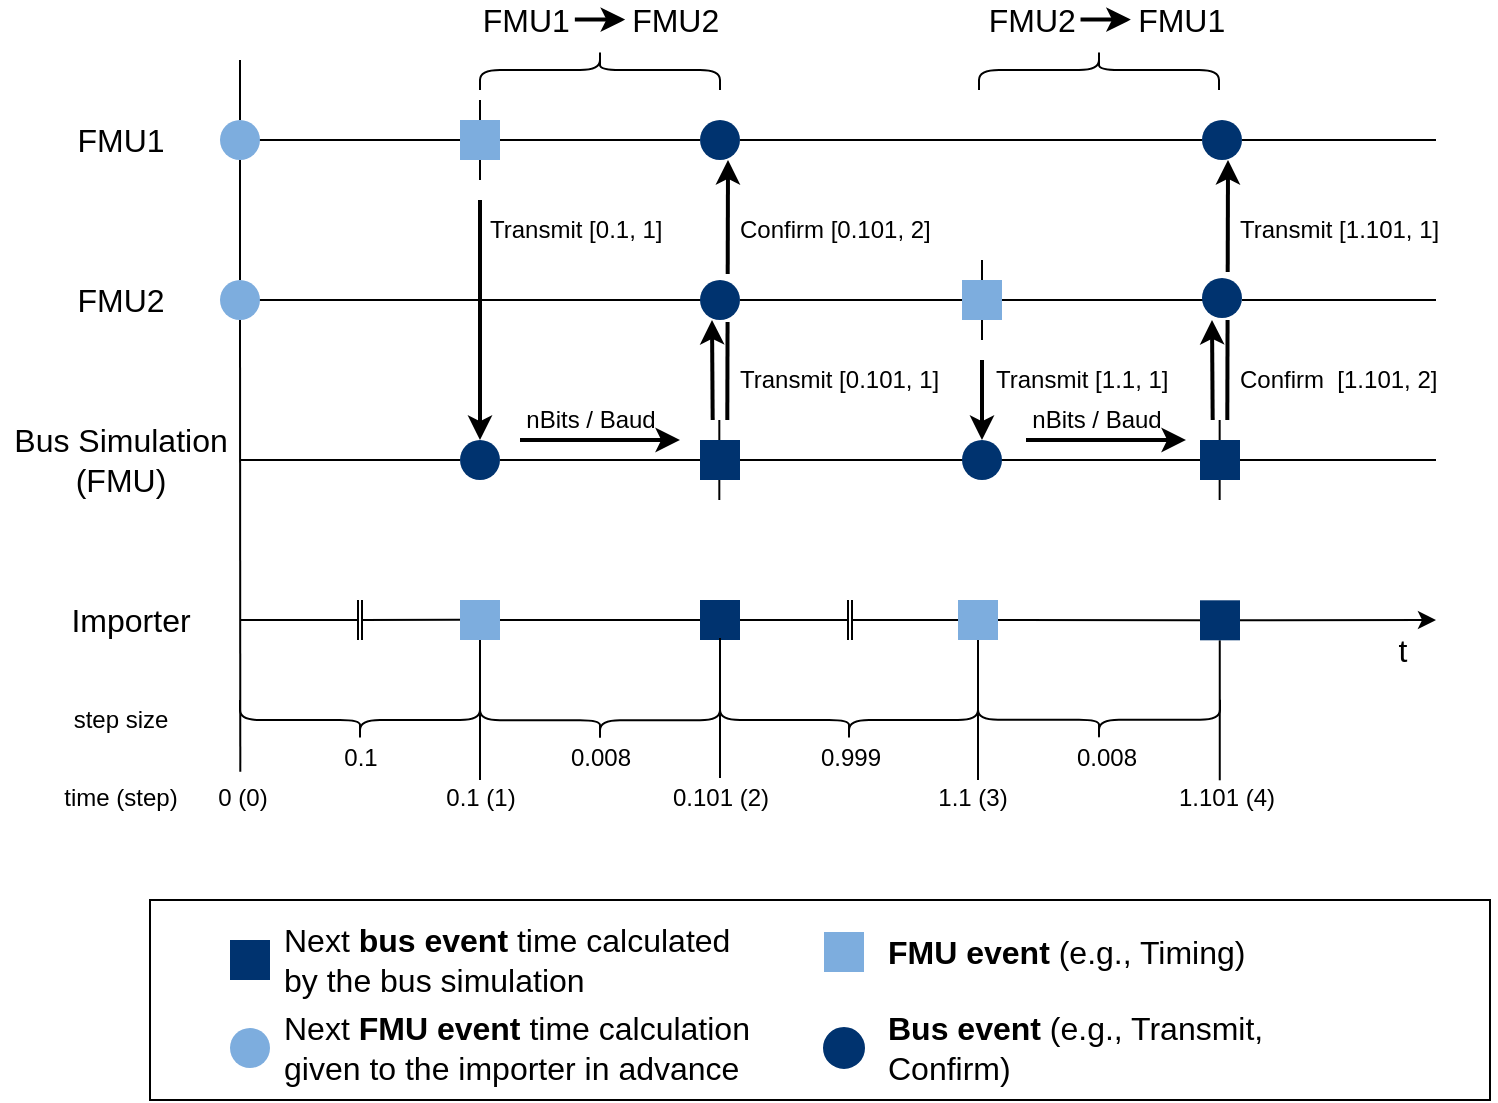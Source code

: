 <mxfile version="21.3.7" type="device">
  <diagram id="DTPX41E55AQL9_UQbjae" name="Page-1">
    <mxGraphModel dx="455" dy="256" grid="1" gridSize="10" guides="1" tooltips="1" connect="1" arrows="1" fold="1" page="1" pageScale="1" pageWidth="850" pageHeight="1100" math="0" shadow="0">
      <root>
        <mxCell id="0" />
        <mxCell id="1" parent="0" />
        <mxCell id="QqPRRxccWku8Uj0Qq3yJ-15" value="" style="endArrow=none;html=1;rounded=0;" parent="1" target="QqPRRxccWku8Uj0Qq3yJ-14" edge="1">
          <mxGeometry width="50" height="50" relative="1" as="geometry">
            <mxPoint x="118" y="120" as="sourcePoint" />
            <mxPoint x="718" y="120" as="targetPoint" />
          </mxGeometry>
        </mxCell>
        <mxCell id="76jpG1Hz2QuS-Rk8o9wJ-1" value="" style="endArrow=classic;html=1;rounded=0;startArrow=none;" parent="1" source="76jpG1Hz2QuS-Rk8o9wJ-82" edge="1">
          <mxGeometry width="50" height="50" relative="1" as="geometry">
            <mxPoint x="118" y="360" as="sourcePoint" />
            <mxPoint x="718" y="360" as="targetPoint" />
          </mxGeometry>
        </mxCell>
        <mxCell id="76jpG1Hz2QuS-Rk8o9wJ-2" value="" style="endArrow=none;html=1;rounded=0;startArrow=none;" parent="1" source="76jpG1Hz2QuS-Rk8o9wJ-32" edge="1">
          <mxGeometry width="50" height="50" relative="1" as="geometry">
            <mxPoint x="118" y="400" as="sourcePoint" />
            <mxPoint x="120" y="80" as="targetPoint" />
          </mxGeometry>
        </mxCell>
        <mxCell id="76jpG1Hz2QuS-Rk8o9wJ-3" value="" style="endArrow=none;html=1;rounded=0;startArrow=none;" parent="1" source="QqPRRxccWku8Uj0Qq3yJ-16" edge="1">
          <mxGeometry width="50" height="50" relative="1" as="geometry">
            <mxPoint x="118" y="120" as="sourcePoint" />
            <mxPoint x="718" y="120" as="targetPoint" />
          </mxGeometry>
        </mxCell>
        <mxCell id="76jpG1Hz2QuS-Rk8o9wJ-4" value="" style="endArrow=none;html=1;rounded=0;" parent="1" edge="1">
          <mxGeometry width="50" height="50" relative="1" as="geometry">
            <mxPoint x="118" y="200" as="sourcePoint" />
            <mxPoint x="718" y="200" as="targetPoint" />
          </mxGeometry>
        </mxCell>
        <mxCell id="76jpG1Hz2QuS-Rk8o9wJ-5" value="" style="endArrow=none;html=1;rounded=0;startArrow=none;" parent="1" source="76jpG1Hz2QuS-Rk8o9wJ-86" edge="1">
          <mxGeometry width="50" height="50" relative="1" as="geometry">
            <mxPoint x="370" y="280" as="sourcePoint" />
            <mxPoint x="718" y="280" as="targetPoint" />
          </mxGeometry>
        </mxCell>
        <mxCell id="76jpG1Hz2QuS-Rk8o9wJ-6" value="" style="endArrow=none;html=1;rounded=0;" parent="1" edge="1">
          <mxGeometry width="50" height="50" relative="1" as="geometry">
            <mxPoint x="240" y="140" as="sourcePoint" />
            <mxPoint x="240" y="100" as="targetPoint" />
          </mxGeometry>
        </mxCell>
        <mxCell id="76jpG1Hz2QuS-Rk8o9wJ-7" value="" style="whiteSpace=wrap;html=1;aspect=fixed;fillColor=#7DADDE;strokeColor=none;fontColor=#ffffff;" parent="1" vertex="1">
          <mxGeometry x="230" y="110" width="20" height="20" as="geometry" />
        </mxCell>
        <mxCell id="76jpG1Hz2QuS-Rk8o9wJ-13" value="" style="whiteSpace=wrap;html=1;aspect=fixed;fillColor=#7DADDE;strokeColor=none;fontColor=#ffffff;" parent="1" vertex="1">
          <mxGeometry x="230" y="350" width="20" height="20" as="geometry" />
        </mxCell>
        <mxCell id="76jpG1Hz2QuS-Rk8o9wJ-14" value="" style="endArrow=none;html=1;rounded=0;sourcePerimeterSpacing=0;" parent="1" edge="1">
          <mxGeometry width="50" height="50" relative="1" as="geometry">
            <mxPoint x="120" y="360" as="sourcePoint" />
            <mxPoint x="179" y="360" as="targetPoint" />
          </mxGeometry>
        </mxCell>
        <mxCell id="76jpG1Hz2QuS-Rk8o9wJ-16" value="" style="endArrow=classic;html=1;rounded=0;strokeWidth=2;" parent="1" edge="1">
          <mxGeometry width="50" height="50" relative="1" as="geometry">
            <mxPoint x="240" y="150" as="sourcePoint" />
            <mxPoint x="240" y="270" as="targetPoint" />
          </mxGeometry>
        </mxCell>
        <mxCell id="76jpG1Hz2QuS-Rk8o9wJ-19" value="" style="endArrow=none;html=1;rounded=0;" parent="1" edge="1">
          <mxGeometry width="50" height="50" relative="1" as="geometry">
            <mxPoint x="120" y="280" as="sourcePoint" />
            <mxPoint x="230.0" y="280" as="targetPoint" />
          </mxGeometry>
        </mxCell>
        <mxCell id="76jpG1Hz2QuS-Rk8o9wJ-21" value="" style="endArrow=none;html=1;rounded=0;startArrow=none;" parent="1" edge="1">
          <mxGeometry width="50" height="50" relative="1" as="geometry">
            <mxPoint x="250.0" y="280" as="sourcePoint" />
            <mxPoint x="350" y="280" as="targetPoint" />
          </mxGeometry>
        </mxCell>
        <mxCell id="76jpG1Hz2QuS-Rk8o9wJ-23" value="" style="whiteSpace=wrap;html=1;aspect=fixed;fillColor=#00336F;strokeColor=none;fontColor=#ffffff;" parent="1" vertex="1">
          <mxGeometry x="350" y="350" width="20" height="20" as="geometry" />
        </mxCell>
        <mxCell id="76jpG1Hz2QuS-Rk8o9wJ-24" value="" style="endArrow=none;html=1;rounded=0;startArrow=none;" parent="1" source="76jpG1Hz2QuS-Rk8o9wJ-13" target="76jpG1Hz2QuS-Rk8o9wJ-23" edge="1">
          <mxGeometry width="50" height="50" relative="1" as="geometry">
            <mxPoint x="250" y="360.0" as="sourcePoint" />
            <mxPoint x="718" y="360.0" as="targetPoint" />
          </mxGeometry>
        </mxCell>
        <mxCell id="76jpG1Hz2QuS-Rk8o9wJ-26" value="" style="endArrow=none;html=1;rounded=0;" parent="1" edge="1">
          <mxGeometry width="50" height="50" relative="1" as="geometry">
            <mxPoint x="359.66" y="300" as="sourcePoint" />
            <mxPoint x="359.66" y="260" as="targetPoint" />
          </mxGeometry>
        </mxCell>
        <mxCell id="76jpG1Hz2QuS-Rk8o9wJ-27" value="" style="whiteSpace=wrap;html=1;aspect=fixed;fillColor=#00336F;strokeColor=none;fontColor=#ffffff;" parent="1" vertex="1">
          <mxGeometry x="350" y="270" width="20" height="20" as="geometry" />
        </mxCell>
        <mxCell id="76jpG1Hz2QuS-Rk8o9wJ-28" value="" style="endArrow=classic;html=1;rounded=0;strokeWidth=2;" parent="1" edge="1">
          <mxGeometry width="50" height="50" relative="1" as="geometry">
            <mxPoint x="363.65" y="260" as="sourcePoint" />
            <mxPoint x="364" y="130" as="targetPoint" />
          </mxGeometry>
        </mxCell>
        <mxCell id="76jpG1Hz2QuS-Rk8o9wJ-31" value="" style="shape=curlyBracket;whiteSpace=wrap;html=1;rounded=1;flipH=1;fillColor=default;rotation=-90;" parent="1" vertex="1">
          <mxGeometry x="290" y="25" width="20" height="120" as="geometry" />
        </mxCell>
        <mxCell id="76jpG1Hz2QuS-Rk8o9wJ-32" value="" style="ellipse;whiteSpace=wrap;html=1;aspect=fixed;fillColor=#7DADDE;fontColor=#ffffff;strokeColor=none;" parent="1" vertex="1">
          <mxGeometry x="110" y="110" width="20" height="20" as="geometry" />
        </mxCell>
        <mxCell id="76jpG1Hz2QuS-Rk8o9wJ-33" value="" style="endArrow=none;html=1;rounded=0;startArrow=none;" parent="1" source="76jpG1Hz2QuS-Rk8o9wJ-34" target="76jpG1Hz2QuS-Rk8o9wJ-32" edge="1">
          <mxGeometry width="50" height="50" relative="1" as="geometry">
            <mxPoint x="118.0" y="400" as="sourcePoint" />
            <mxPoint x="118.0" y="40" as="targetPoint" />
          </mxGeometry>
        </mxCell>
        <mxCell id="76jpG1Hz2QuS-Rk8o9wJ-34" value="" style="ellipse;whiteSpace=wrap;html=1;aspect=fixed;fillColor=#7DADDE;fontColor=#ffffff;strokeColor=none;" parent="1" vertex="1">
          <mxGeometry x="110" y="190" width="20" height="20" as="geometry" />
        </mxCell>
        <mxCell id="76jpG1Hz2QuS-Rk8o9wJ-35" value="" style="endArrow=none;html=1;rounded=0;exitX=0.483;exitY=0.061;exitDx=0;exitDy=0;exitPerimeter=0;" parent="1" source="76jpG1Hz2QuS-Rk8o9wJ-50" target="76jpG1Hz2QuS-Rk8o9wJ-34" edge="1">
          <mxGeometry width="50" height="50" relative="1" as="geometry">
            <mxPoint x="120" y="400" as="sourcePoint" />
            <mxPoint x="119.94" y="130.0" as="targetPoint" />
          </mxGeometry>
        </mxCell>
        <mxCell id="76jpG1Hz2QuS-Rk8o9wJ-38" value="" style="shape=curlyBracket;whiteSpace=wrap;html=1;rounded=1;flipH=1;fillColor=default;rotation=90;" parent="1" vertex="1">
          <mxGeometry x="170" y="350" width="20" height="120" as="geometry" />
        </mxCell>
        <mxCell id="76jpG1Hz2QuS-Rk8o9wJ-41" value="" style="endArrow=none;html=1;rounded=0;entryX=0.5;entryY=1;entryDx=0;entryDy=0;" parent="1" target="76jpG1Hz2QuS-Rk8o9wJ-13" edge="1">
          <mxGeometry width="50" height="50" relative="1" as="geometry">
            <mxPoint x="240" y="440" as="sourcePoint" />
            <mxPoint x="240.0" y="371" as="targetPoint" />
          </mxGeometry>
        </mxCell>
        <mxCell id="76jpG1Hz2QuS-Rk8o9wJ-42" value="" style="shape=curlyBracket;whiteSpace=wrap;html=1;rounded=1;flipH=1;fillColor=default;rotation=90;" parent="1" vertex="1">
          <mxGeometry x="290" y="350.15" width="20" height="120" as="geometry" />
        </mxCell>
        <mxCell id="76jpG1Hz2QuS-Rk8o9wJ-43" value="" style="endArrow=none;html=1;rounded=0;" parent="1" edge="1">
          <mxGeometry width="50" height="50" relative="1" as="geometry">
            <mxPoint x="360" y="439" as="sourcePoint" />
            <mxPoint x="360" y="369" as="targetPoint" />
          </mxGeometry>
        </mxCell>
        <mxCell id="76jpG1Hz2QuS-Rk8o9wJ-44" value="FMU1" style="text;html=1;align=center;verticalAlign=middle;resizable=0;points=[];autosize=1;strokeColor=none;fillColor=none;fontSize=16;" parent="1" vertex="1">
          <mxGeometry x="30" y="110" width="60" height="20" as="geometry" />
        </mxCell>
        <mxCell id="76jpG1Hz2QuS-Rk8o9wJ-45" value="FMU2" style="text;html=1;align=center;verticalAlign=middle;resizable=0;points=[];autosize=1;strokeColor=none;fillColor=none;fontSize=16;" parent="1" vertex="1">
          <mxGeometry x="30" y="190" width="60" height="20" as="geometry" />
        </mxCell>
        <mxCell id="76jpG1Hz2QuS-Rk8o9wJ-46" value="Bus Simulation&lt;br&gt;(FMU)" style="text;html=1;align=center;verticalAlign=middle;resizable=0;points=[];autosize=1;strokeColor=none;fillColor=none;fontSize=16;" parent="1" vertex="1">
          <mxGeometry y="260" width="120" height="40" as="geometry" />
        </mxCell>
        <mxCell id="76jpG1Hz2QuS-Rk8o9wJ-47" value="step size" style="text;html=1;align=center;verticalAlign=middle;resizable=0;points=[];autosize=1;strokeColor=none;fillColor=none;" parent="1" vertex="1">
          <mxGeometry x="30" y="400.15" width="60" height="20" as="geometry" />
        </mxCell>
        <mxCell id="76jpG1Hz2QuS-Rk8o9wJ-48" value="time (step)" style="text;html=1;align=center;verticalAlign=middle;resizable=0;points=[];autosize=1;strokeColor=none;fillColor=none;" parent="1" vertex="1">
          <mxGeometry x="20" y="434" width="80" height="30" as="geometry" />
        </mxCell>
        <mxCell id="76jpG1Hz2QuS-Rk8o9wJ-50" value="0 (0)" style="text;html=1;align=center;verticalAlign=middle;resizable=0;points=[];autosize=1;strokeColor=none;fillColor=none;" parent="1" vertex="1">
          <mxGeometry x="96" y="434" width="50" height="30" as="geometry" />
        </mxCell>
        <mxCell id="76jpG1Hz2QuS-Rk8o9wJ-51" value="0.1&amp;nbsp;(1)" style="text;html=1;align=center;verticalAlign=middle;resizable=0;points=[];autosize=1;strokeColor=none;fillColor=none;" parent="1" vertex="1">
          <mxGeometry x="210" y="434" width="60" height="30" as="geometry" />
        </mxCell>
        <mxCell id="76jpG1Hz2QuS-Rk8o9wJ-53" value="0.101 (2)" style="text;html=1;align=center;verticalAlign=middle;resizable=0;points=[];autosize=1;strokeColor=none;fillColor=none;" parent="1" vertex="1">
          <mxGeometry x="320" y="434" width="80" height="30" as="geometry" />
        </mxCell>
        <mxCell id="76jpG1Hz2QuS-Rk8o9wJ-59" value="" style="endArrow=classic;html=1;rounded=0;strokeWidth=2;" parent="1" edge="1">
          <mxGeometry width="50" height="50" relative="1" as="geometry">
            <mxPoint x="260" y="270" as="sourcePoint" />
            <mxPoint x="340" y="270" as="targetPoint" />
          </mxGeometry>
        </mxCell>
        <mxCell id="76jpG1Hz2QuS-Rk8o9wJ-60" value="nBits / Baud" style="text;html=1;align=center;verticalAlign=middle;resizable=0;points=[];autosize=1;strokeColor=none;fillColor=none;strokeWidth=2;" parent="1" vertex="1">
          <mxGeometry x="255" y="250" width="80" height="20" as="geometry" />
        </mxCell>
        <mxCell id="76jpG1Hz2QuS-Rk8o9wJ-64" value="" style="ellipse;whiteSpace=wrap;html=1;aspect=fixed;fillColor=#00336F;fontColor=#ffffff;strokeColor=none;" parent="1" vertex="1">
          <mxGeometry x="230" y="270" width="20" height="20" as="geometry" />
        </mxCell>
        <mxCell id="76jpG1Hz2QuS-Rk8o9wJ-65" value="" style="endArrow=none;html=1;rounded=0;" parent="1" edge="1">
          <mxGeometry width="50" height="50" relative="1" as="geometry">
            <mxPoint x="179" y="370" as="sourcePoint" />
            <mxPoint x="179" y="350" as="targetPoint" />
          </mxGeometry>
        </mxCell>
        <mxCell id="76jpG1Hz2QuS-Rk8o9wJ-66" value="" style="endArrow=none;html=1;rounded=0;" parent="1" edge="1">
          <mxGeometry width="50" height="50" relative="1" as="geometry">
            <mxPoint x="181" y="370" as="sourcePoint" />
            <mxPoint x="181" y="350" as="targetPoint" />
          </mxGeometry>
        </mxCell>
        <mxCell id="76jpG1Hz2QuS-Rk8o9wJ-67" value="" style="endArrow=none;html=1;rounded=0;sourcePerimeterSpacing=0;" parent="1" edge="1">
          <mxGeometry width="50" height="50" relative="1" as="geometry">
            <mxPoint x="181" y="360" as="sourcePoint" />
            <mxPoint x="230" y="359.9" as="targetPoint" />
          </mxGeometry>
        </mxCell>
        <mxCell id="76jpG1Hz2QuS-Rk8o9wJ-68" value="0.1" style="text;html=1;align=center;verticalAlign=middle;resizable=0;points=[];autosize=1;strokeColor=none;fillColor=none;" parent="1" vertex="1">
          <mxGeometry x="165" y="419" width="30" height="20" as="geometry" />
        </mxCell>
        <mxCell id="76jpG1Hz2QuS-Rk8o9wJ-69" value="0.008" style="text;html=1;align=center;verticalAlign=middle;resizable=0;points=[];autosize=1;strokeColor=none;fillColor=none;" parent="1" vertex="1">
          <mxGeometry x="274.84" y="419" width="50" height="20" as="geometry" />
        </mxCell>
        <mxCell id="76jpG1Hz2QuS-Rk8o9wJ-70" value="Transmit [0.1, 1]" style="text;html=1;align=left;verticalAlign=middle;resizable=0;points=[];autosize=1;strokeColor=none;fillColor=none;" parent="1" vertex="1">
          <mxGeometry x="243" y="155" width="100" height="20" as="geometry" />
        </mxCell>
        <mxCell id="76jpG1Hz2QuS-Rk8o9wJ-71" value="Confirm [0.101, 2]" style="text;html=1;align=left;verticalAlign=middle;resizable=0;points=[];autosize=1;strokeColor=none;fillColor=none;" parent="1" vertex="1">
          <mxGeometry x="368" y="150" width="130" height="30" as="geometry" />
        </mxCell>
        <mxCell id="76jpG1Hz2QuS-Rk8o9wJ-72" value="Transmit [0.101, 1]" style="text;html=1;align=left;verticalAlign=middle;resizable=0;points=[];autosize=1;strokeColor=none;fillColor=none;" parent="1" vertex="1">
          <mxGeometry x="368" y="230" width="120" height="20" as="geometry" />
        </mxCell>
        <mxCell id="76jpG1Hz2QuS-Rk8o9wJ-73" value="" style="endArrow=none;html=1;rounded=0;" parent="1" edge="1">
          <mxGeometry width="50" height="50" relative="1" as="geometry">
            <mxPoint x="424" y="370" as="sourcePoint" />
            <mxPoint x="424" y="350" as="targetPoint" />
          </mxGeometry>
        </mxCell>
        <mxCell id="76jpG1Hz2QuS-Rk8o9wJ-74" value="" style="endArrow=none;html=1;rounded=0;" parent="1" edge="1">
          <mxGeometry width="50" height="50" relative="1" as="geometry">
            <mxPoint x="426" y="370" as="sourcePoint" />
            <mxPoint x="426" y="350" as="targetPoint" />
          </mxGeometry>
        </mxCell>
        <mxCell id="76jpG1Hz2QuS-Rk8o9wJ-75" value="" style="shape=curlyBracket;whiteSpace=wrap;html=1;rounded=1;flipH=1;fillColor=default;rotation=90;" parent="1" vertex="1">
          <mxGeometry x="414.5" y="345.5" width="20" height="129" as="geometry" />
        </mxCell>
        <mxCell id="76jpG1Hz2QuS-Rk8o9wJ-76" value="0.999" style="text;html=1;align=center;verticalAlign=middle;resizable=0;points=[];autosize=1;strokeColor=none;fillColor=none;" parent="1" vertex="1">
          <mxGeometry x="400" y="419" width="50" height="20" as="geometry" />
        </mxCell>
        <mxCell id="76jpG1Hz2QuS-Rk8o9wJ-80" value="" style="endArrow=classic;html=1;rounded=0;strokeWidth=2;" parent="1" edge="1">
          <mxGeometry width="50" height="50" relative="1" as="geometry">
            <mxPoint x="491" y="230" as="sourcePoint" />
            <mxPoint x="491" y="270" as="targetPoint" />
          </mxGeometry>
        </mxCell>
        <mxCell id="76jpG1Hz2QuS-Rk8o9wJ-81" value="" style="endArrow=none;html=1;rounded=0;startArrow=none;" parent="1" edge="1">
          <mxGeometry width="50" height="50" relative="1" as="geometry">
            <mxPoint x="503.0" y="280" as="sourcePoint" />
            <mxPoint x="603" y="280" as="targetPoint" />
          </mxGeometry>
        </mxCell>
        <mxCell id="76jpG1Hz2QuS-Rk8o9wJ-83" value="" style="endArrow=none;html=1;rounded=0;startArrow=none;" parent="1" target="76jpG1Hz2QuS-Rk8o9wJ-82" edge="1">
          <mxGeometry width="50" height="50" relative="1" as="geometry">
            <mxPoint x="499" y="360.012" as="sourcePoint" />
            <mxPoint x="971" y="360.0" as="targetPoint" />
          </mxGeometry>
        </mxCell>
        <mxCell id="76jpG1Hz2QuS-Rk8o9wJ-84" value="" style="endArrow=classic;html=1;rounded=0;strokeWidth=2;" parent="1" edge="1">
          <mxGeometry width="50" height="50" relative="1" as="geometry">
            <mxPoint x="606.34" y="260" as="sourcePoint" />
            <mxPoint x="606" y="210" as="targetPoint" />
          </mxGeometry>
        </mxCell>
        <mxCell id="76jpG1Hz2QuS-Rk8o9wJ-85" value="" style="endArrow=none;html=1;rounded=0;" parent="1" edge="1">
          <mxGeometry width="50" height="50" relative="1" as="geometry">
            <mxPoint x="609.83" y="300" as="sourcePoint" />
            <mxPoint x="609.83" y="260" as="targetPoint" />
          </mxGeometry>
        </mxCell>
        <mxCell id="76jpG1Hz2QuS-Rk8o9wJ-87" value="" style="endArrow=classic;html=1;rounded=0;strokeWidth=2;" parent="1" edge="1">
          <mxGeometry width="50" height="50" relative="1" as="geometry">
            <mxPoint x="613.65" y="260" as="sourcePoint" />
            <mxPoint x="614" y="130" as="targetPoint" />
          </mxGeometry>
        </mxCell>
        <mxCell id="76jpG1Hz2QuS-Rk8o9wJ-88" value="" style="shape=curlyBracket;whiteSpace=wrap;html=1;rounded=1;flipH=1;fillColor=default;rotation=-90;" parent="1" vertex="1">
          <mxGeometry x="539.5" y="25" width="20" height="120" as="geometry" />
        </mxCell>
        <mxCell id="76jpG1Hz2QuS-Rk8o9wJ-89" value="" style="endArrow=none;html=1;rounded=0;entryX=0.5;entryY=1;entryDx=0;entryDy=0;" parent="1" edge="1">
          <mxGeometry width="50" height="50" relative="1" as="geometry">
            <mxPoint x="489" y="440" as="sourcePoint" />
            <mxPoint x="489" y="370.0" as="targetPoint" />
          </mxGeometry>
        </mxCell>
        <mxCell id="76jpG1Hz2QuS-Rk8o9wJ-90" value="" style="shape=curlyBracket;whiteSpace=wrap;html=1;rounded=1;flipH=1;fillColor=default;rotation=90;" parent="1" vertex="1">
          <mxGeometry x="539.5" y="349.38" width="20" height="121" as="geometry" />
        </mxCell>
        <mxCell id="76jpG1Hz2QuS-Rk8o9wJ-91" value="" style="endArrow=none;html=1;rounded=0;" parent="1" edge="1">
          <mxGeometry width="50" height="50" relative="1" as="geometry">
            <mxPoint x="609.88" y="440.15" as="sourcePoint" />
            <mxPoint x="609.88" y="370.15" as="targetPoint" />
          </mxGeometry>
        </mxCell>
        <mxCell id="76jpG1Hz2QuS-Rk8o9wJ-93" value="1.1 (3)" style="text;html=1;align=center;verticalAlign=middle;resizable=0;points=[];autosize=1;strokeColor=none;fillColor=none;" parent="1" vertex="1">
          <mxGeometry x="456" y="434" width="60" height="30" as="geometry" />
        </mxCell>
        <mxCell id="76jpG1Hz2QuS-Rk8o9wJ-94" value="1.101 (4)" style="text;html=1;align=center;verticalAlign=middle;resizable=0;points=[];autosize=1;strokeColor=none;fillColor=none;" parent="1" vertex="1">
          <mxGeometry x="573" y="434" width="80" height="30" as="geometry" />
        </mxCell>
        <mxCell id="76jpG1Hz2QuS-Rk8o9wJ-95" value="" style="endArrow=classic;html=1;rounded=0;strokeWidth=2;" parent="1" edge="1">
          <mxGeometry width="50" height="50" relative="1" as="geometry">
            <mxPoint x="513" y="270" as="sourcePoint" />
            <mxPoint x="593" y="270" as="targetPoint" />
          </mxGeometry>
        </mxCell>
        <mxCell id="76jpG1Hz2QuS-Rk8o9wJ-96" value="nBits / Baud" style="text;html=1;align=center;verticalAlign=middle;resizable=0;points=[];autosize=1;strokeColor=none;fillColor=none;strokeWidth=2;" parent="1" vertex="1">
          <mxGeometry x="508" y="250" width="80" height="20" as="geometry" />
        </mxCell>
        <mxCell id="76jpG1Hz2QuS-Rk8o9wJ-100" value="0.008" style="text;html=1;align=center;verticalAlign=middle;resizable=0;points=[];autosize=1;strokeColor=none;fillColor=none;" parent="1" vertex="1">
          <mxGeometry x="527.84" y="419" width="50" height="20" as="geometry" />
        </mxCell>
        <mxCell id="76jpG1Hz2QuS-Rk8o9wJ-101" value="Transmit [1.1, 1]" style="text;html=1;align=left;verticalAlign=middle;resizable=0;points=[];autosize=1;strokeColor=none;fillColor=none;" parent="1" vertex="1">
          <mxGeometry x="496" y="230" width="100" height="20" as="geometry" />
        </mxCell>
        <mxCell id="76jpG1Hz2QuS-Rk8o9wJ-102" value="Confirm&amp;nbsp;&amp;nbsp;[1.101, 2]" style="text;html=1;align=left;verticalAlign=middle;resizable=0;points=[];autosize=1;strokeColor=none;fillColor=none;" parent="1" vertex="1">
          <mxGeometry x="618" y="225" width="130" height="30" as="geometry" />
        </mxCell>
        <mxCell id="76jpG1Hz2QuS-Rk8o9wJ-103" value="Transmit [1.101, 1]" style="text;html=1;align=left;verticalAlign=middle;resizable=0;points=[];autosize=1;strokeColor=none;fillColor=none;" parent="1" vertex="1">
          <mxGeometry x="618" y="155" width="120" height="20" as="geometry" />
        </mxCell>
        <mxCell id="76jpG1Hz2QuS-Rk8o9wJ-106" value="" style="endArrow=none;html=1;rounded=0;" parent="1" edge="1">
          <mxGeometry width="50" height="50" relative="1" as="geometry">
            <mxPoint x="491" y="220" as="sourcePoint" />
            <mxPoint x="491" y="180" as="targetPoint" />
          </mxGeometry>
        </mxCell>
        <mxCell id="76jpG1Hz2QuS-Rk8o9wJ-107" value="" style="whiteSpace=wrap;html=1;aspect=fixed;fillColor=#7DADDE;strokeColor=none;fontColor=#ffffff;" parent="1" vertex="1">
          <mxGeometry x="481" y="190" width="20" height="20" as="geometry" />
        </mxCell>
        <mxCell id="76jpG1Hz2QuS-Rk8o9wJ-82" value="" style="whiteSpace=wrap;html=1;aspect=fixed;fillColor=#00336F;strokeColor=none;fontColor=#ffffff;" parent="1" vertex="1">
          <mxGeometry x="600" y="350.15" width="20" height="20" as="geometry" />
        </mxCell>
        <mxCell id="76jpG1Hz2QuS-Rk8o9wJ-108" value="" style="endArrow=none;html=1;rounded=0;startArrow=none;" parent="1" source="76jpG1Hz2QuS-Rk8o9wJ-23" edge="1">
          <mxGeometry width="50" height="50" relative="1" as="geometry">
            <mxPoint x="370" y="360" as="sourcePoint" />
            <mxPoint x="424" y="360" as="targetPoint" />
          </mxGeometry>
        </mxCell>
        <mxCell id="76jpG1Hz2QuS-Rk8o9wJ-86" value="" style="whiteSpace=wrap;html=1;aspect=fixed;fillColor=#00336F;strokeColor=none;fontColor=#ffffff;" parent="1" vertex="1">
          <mxGeometry x="600" y="270" width="20" height="20" as="geometry" />
        </mxCell>
        <mxCell id="76jpG1Hz2QuS-Rk8o9wJ-109" value="" style="endArrow=none;html=1;rounded=0;startArrow=none;" parent="1" target="76jpG1Hz2QuS-Rk8o9wJ-86" edge="1">
          <mxGeometry width="50" height="50" relative="1" as="geometry">
            <mxPoint x="370" y="280" as="sourcePoint" />
            <mxPoint x="718" y="280" as="targetPoint" />
          </mxGeometry>
        </mxCell>
        <mxCell id="76jpG1Hz2QuS-Rk8o9wJ-111" value="" style="ellipse;whiteSpace=wrap;html=1;aspect=fixed;fillColor=#00336F;fontColor=#ffffff;strokeColor=none;" parent="1" vertex="1">
          <mxGeometry x="481" y="270" width="20" height="20" as="geometry" />
        </mxCell>
        <mxCell id="76jpG1Hz2QuS-Rk8o9wJ-112" value="" style="endArrow=none;html=1;rounded=0;startArrow=none;" parent="1" edge="1">
          <mxGeometry width="50" height="50" relative="1" as="geometry">
            <mxPoint x="426" y="360" as="sourcePoint" />
            <mxPoint x="480" y="360" as="targetPoint" />
          </mxGeometry>
        </mxCell>
        <mxCell id="76jpG1Hz2QuS-Rk8o9wJ-113" value="" style="whiteSpace=wrap;html=1;aspect=fixed;fillColor=#7DADDE;strokeColor=none;fontColor=#ffffff;" parent="1" vertex="1">
          <mxGeometry x="479" y="350" width="20" height="20" as="geometry" />
        </mxCell>
        <mxCell id="76jpG1Hz2QuS-Rk8o9wJ-114" value="t" style="text;html=1;align=center;verticalAlign=middle;resizable=0;points=[];autosize=1;strokeColor=none;fillColor=none;fontSize=16;" parent="1" vertex="1">
          <mxGeometry x="691" y="365" width="20" height="20" as="geometry" />
        </mxCell>
        <mxCell id="76jpG1Hz2QuS-Rk8o9wJ-115" value="" style="verticalLabelPosition=bottom;verticalAlign=top;html=1;shape=mxgraph.basic.rect;fillColor2=none;strokeWidth=1;size=20;indent=5;fontSize=16;fillColor=default;" parent="1" vertex="1">
          <mxGeometry x="75" y="500" width="670" height="100" as="geometry" />
        </mxCell>
        <mxCell id="76jpG1Hz2QuS-Rk8o9wJ-118" value="" style="whiteSpace=wrap;html=1;aspect=fixed;fillColor=#7DADDE;strokeColor=none;fontColor=#ffffff;" parent="1" vertex="1">
          <mxGeometry x="412" y="516" width="20" height="20" as="geometry" />
        </mxCell>
        <mxCell id="76jpG1Hz2QuS-Rk8o9wJ-119" value="" style="ellipse;whiteSpace=wrap;html=1;aspect=fixed;fillColor=#00336F;fontColor=#ffffff;strokeColor=#00336F;" parent="1" vertex="1">
          <mxGeometry x="412" y="564" width="20" height="20" as="geometry" />
        </mxCell>
        <mxCell id="76jpG1Hz2QuS-Rk8o9wJ-120" value="" style="ellipse;whiteSpace=wrap;html=1;aspect=fixed;fillColor=#7DADDE;fontColor=#ffffff;strokeColor=none;" parent="1" vertex="1">
          <mxGeometry x="115" y="564" width="20" height="20" as="geometry" />
        </mxCell>
        <mxCell id="76jpG1Hz2QuS-Rk8o9wJ-121" value="" style="whiteSpace=wrap;html=1;aspect=fixed;fillColor=#00336F;strokeColor=none;fontColor=#ffffff;" parent="1" vertex="1">
          <mxGeometry x="115" y="520" width="20" height="20" as="geometry" />
        </mxCell>
        <mxCell id="76jpG1Hz2QuS-Rk8o9wJ-122" value="Next &lt;b&gt;FMU event&lt;/b&gt; time calculation &lt;br&gt;given to the importer in advance" style="text;html=1;align=left;verticalAlign=middle;resizable=0;points=[];autosize=1;strokeColor=none;fillColor=none;fontSize=16;" parent="1" vertex="1">
          <mxGeometry x="140" y="554" width="250" height="40" as="geometry" />
        </mxCell>
        <mxCell id="76jpG1Hz2QuS-Rk8o9wJ-123" value="Next &lt;b&gt;bus event&lt;/b&gt; time calculated &lt;br&gt;by the bus simulation" style="text;html=1;align=left;verticalAlign=middle;resizable=0;points=[];autosize=1;strokeColor=none;fillColor=none;fontSize=16;" parent="1" vertex="1">
          <mxGeometry x="140" y="510" width="240" height="40" as="geometry" />
        </mxCell>
        <mxCell id="76jpG1Hz2QuS-Rk8o9wJ-124" value="&lt;b&gt;Bus event&lt;/b&gt; (e.g., Transmit, &lt;br&gt;Confirm)" style="text;html=1;align=left;verticalAlign=middle;resizable=0;points=[];autosize=1;strokeColor=none;fillColor=none;fontSize=16;" parent="1" vertex="1">
          <mxGeometry x="442" y="549" width="210" height="50" as="geometry" />
        </mxCell>
        <mxCell id="76jpG1Hz2QuS-Rk8o9wJ-125" value="&lt;b&gt;FMU event&lt;/b&gt; (e.g., Timing)" style="text;html=1;align=left;verticalAlign=middle;resizable=0;points=[];autosize=1;strokeColor=none;fillColor=none;fontSize=16;" parent="1" vertex="1">
          <mxGeometry x="442" y="511" width="200" height="30" as="geometry" />
        </mxCell>
        <mxCell id="76jpG1Hz2QuS-Rk8o9wJ-127" value="FMU1&amp;nbsp; &amp;nbsp; &amp;nbsp; &amp;nbsp;FMU2" style="text;html=1;align=center;verticalAlign=middle;resizable=0;points=[];autosize=1;strokeColor=none;fillColor=none;fontSize=16;" parent="1" vertex="1">
          <mxGeometry x="235" y="50" width="130" height="20" as="geometry" />
        </mxCell>
        <mxCell id="76jpG1Hz2QuS-Rk8o9wJ-131" value="" style="endArrow=classic;html=1;rounded=0;strokeWidth=2;" parent="1" edge="1">
          <mxGeometry width="50" height="50" relative="1" as="geometry">
            <mxPoint x="287.42" y="59.8" as="sourcePoint" />
            <mxPoint x="312.58" y="59.8" as="targetPoint" />
          </mxGeometry>
        </mxCell>
        <mxCell id="76jpG1Hz2QuS-Rk8o9wJ-132" value="FMU2&amp;nbsp; &amp;nbsp; &amp;nbsp; &amp;nbsp;FMU1" style="text;html=1;align=center;verticalAlign=middle;resizable=0;points=[];autosize=1;strokeColor=none;fillColor=none;fontSize=16;" parent="1" vertex="1">
          <mxGeometry x="487.84" y="50" width="130" height="20" as="geometry" />
        </mxCell>
        <mxCell id="76jpG1Hz2QuS-Rk8o9wJ-133" value="" style="endArrow=classic;html=1;rounded=0;strokeWidth=2;" parent="1" edge="1">
          <mxGeometry width="50" height="50" relative="1" as="geometry">
            <mxPoint x="540.26" y="59.8" as="sourcePoint" />
            <mxPoint x="565.42" y="59.8" as="targetPoint" />
          </mxGeometry>
        </mxCell>
        <mxCell id="76jpG1Hz2QuS-Rk8o9wJ-134" value="Importer" style="text;html=1;align=center;verticalAlign=middle;resizable=0;points=[];autosize=1;strokeColor=none;fillColor=none;fontSize=16;" parent="1" vertex="1">
          <mxGeometry x="25" y="350.15" width="80" height="20" as="geometry" />
        </mxCell>
        <mxCell id="QqPRRxccWku8Uj0Qq3yJ-11" value="" style="rounded=0;whiteSpace=wrap;html=1;strokeColor=none;fontSize=9;fontColor=#C4C4C4;" parent="1" vertex="1">
          <mxGeometry x="360" y="187" width="10" height="24" as="geometry" />
        </mxCell>
        <mxCell id="QqPRRxccWku8Uj0Qq3yJ-10" value="" style="ellipse;whiteSpace=wrap;html=1;aspect=fixed;fillColor=#00336F;fontColor=#ffffff;strokeColor=none;" parent="1" vertex="1">
          <mxGeometry x="350" y="190" width="20" height="20" as="geometry" />
        </mxCell>
        <mxCell id="76jpG1Hz2QuS-Rk8o9wJ-25" value="" style="endArrow=classic;html=1;rounded=0;strokeWidth=2;" parent="1" edge="1">
          <mxGeometry width="50" height="50" relative="1" as="geometry">
            <mxPoint x="356.34" y="260" as="sourcePoint" />
            <mxPoint x="356" y="210" as="targetPoint" />
          </mxGeometry>
        </mxCell>
        <mxCell id="QqPRRxccWku8Uj0Qq3yJ-12" value="" style="rounded=0;whiteSpace=wrap;html=1;strokeColor=none;fontSize=9;fontColor=#C4C4C4;" parent="1" vertex="1">
          <mxGeometry x="611" y="186" width="10" height="24" as="geometry" />
        </mxCell>
        <mxCell id="QqPRRxccWku8Uj0Qq3yJ-13" value="" style="ellipse;whiteSpace=wrap;html=1;aspect=fixed;fillColor=#00336F;fontColor=#ffffff;strokeColor=none;" parent="1" vertex="1">
          <mxGeometry x="601" y="189" width="20" height="20" as="geometry" />
        </mxCell>
        <mxCell id="QqPRRxccWku8Uj0Qq3yJ-14" value="" style="ellipse;whiteSpace=wrap;html=1;aspect=fixed;fillColor=#00336F;fontColor=#ffffff;strokeColor=none;" parent="1" vertex="1">
          <mxGeometry x="350" y="110" width="20" height="20" as="geometry" />
        </mxCell>
        <mxCell id="QqPRRxccWku8Uj0Qq3yJ-17" value="" style="endArrow=none;html=1;rounded=0;startArrow=none;" parent="1" source="QqPRRxccWku8Uj0Qq3yJ-14" target="QqPRRxccWku8Uj0Qq3yJ-16" edge="1">
          <mxGeometry width="50" height="50" relative="1" as="geometry">
            <mxPoint x="370" y="120" as="sourcePoint" />
            <mxPoint x="718" y="120" as="targetPoint" />
          </mxGeometry>
        </mxCell>
        <mxCell id="QqPRRxccWku8Uj0Qq3yJ-16" value="" style="ellipse;whiteSpace=wrap;html=1;aspect=fixed;fillColor=#00336F;fontColor=#ffffff;strokeColor=none;" parent="1" vertex="1">
          <mxGeometry x="601" y="110" width="20" height="20" as="geometry" />
        </mxCell>
      </root>
    </mxGraphModel>
  </diagram>
</mxfile>
